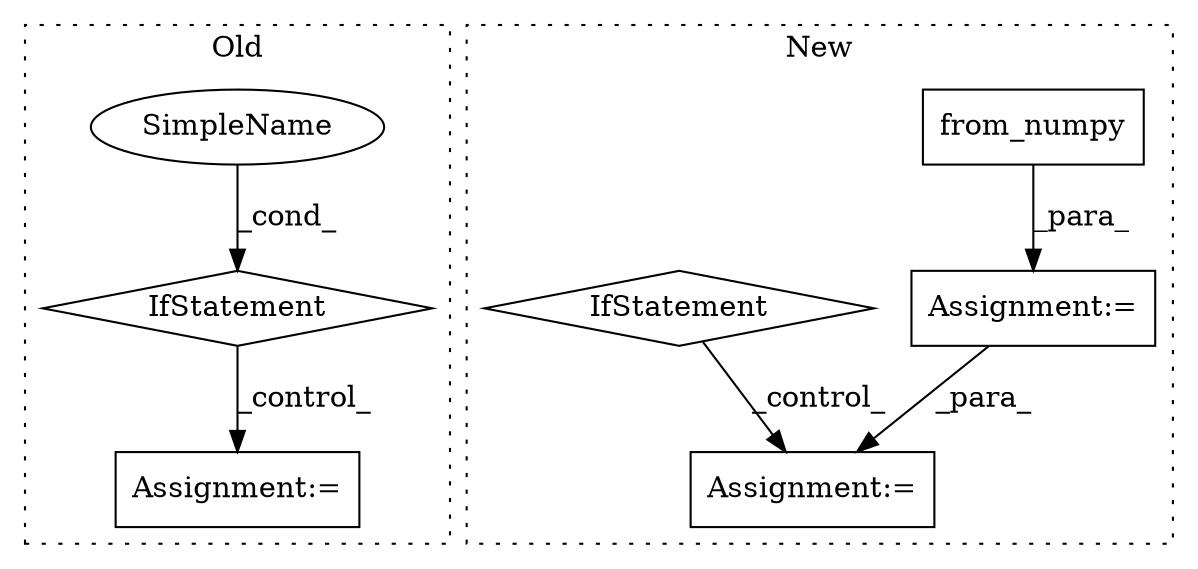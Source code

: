 digraph G {
subgraph cluster0 {
1 [label="IfStatement" a="25" s="2488,2498" l="4,2" shape="diamond"];
4 [label="Assignment:=" a="7" s="2608" l="1" shape="box"];
5 [label="SimpleName" a="42" s="2492" l="6" shape="ellipse"];
label = "Old";
style="dotted";
}
subgraph cluster1 {
2 [label="from_numpy" a="32" s="2690,2707" l="11,1" shape="box"];
3 [label="Assignment:=" a="7" s="2815" l="1" shape="box"];
6 [label="Assignment:=" a="7" s="2745" l="1" shape="box"];
7 [label="IfStatement" a="25" s="2789,2800" l="4,2" shape="diamond"];
label = "New";
style="dotted";
}
1 -> 4 [label="_control_"];
2 -> 6 [label="_para_"];
5 -> 1 [label="_cond_"];
6 -> 3 [label="_para_"];
7 -> 3 [label="_control_"];
}